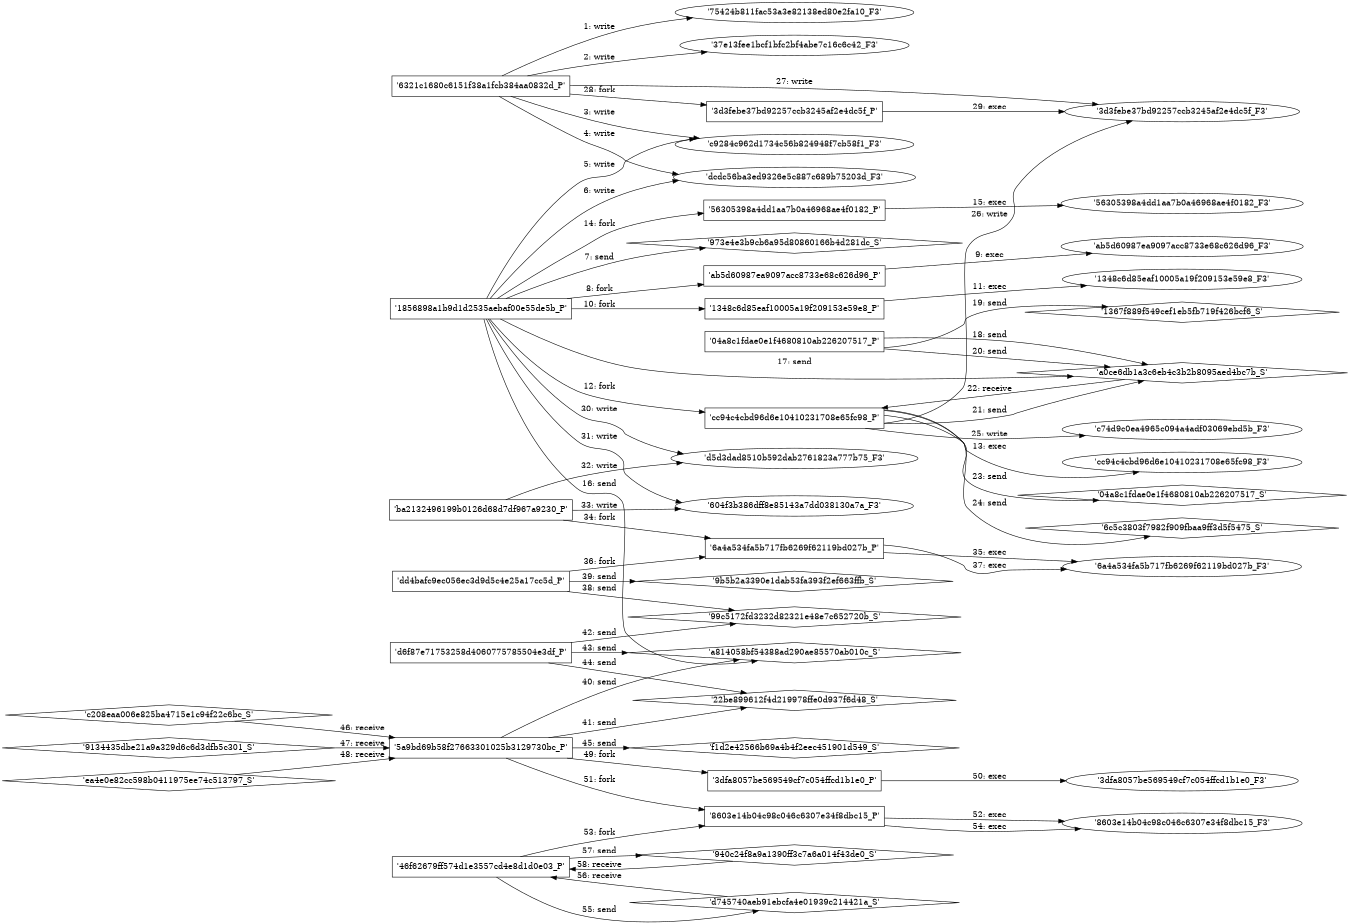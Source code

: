digraph "D:\Learning\Paper\apt\基于CTI的攻击预警\Dataset\攻击图\ASGfromALLCTI\Three suspects extradited to face charges in US.dot" {
rankdir="LR"
size="9"
fixedsize="false"
splines="true"
nodesep=0.3
ranksep=0
fontsize=10
overlap="scalexy"
engine= "neato"
	"'75424b811fac53a3e82138ed80e2fa10_F3'" [node_type=file shape=ellipse]
	"'6321c1680c6151f38a1fcb384aa0832d_P'" [node_type=Process shape=box]
	"'6321c1680c6151f38a1fcb384aa0832d_P'" -> "'75424b811fac53a3e82138ed80e2fa10_F3'" [label="1: write"]
	"'37e13fee1bcf1bfc2bf4abe7c16c6c42_F3'" [node_type=file shape=ellipse]
	"'6321c1680c6151f38a1fcb384aa0832d_P'" [node_type=Process shape=box]
	"'6321c1680c6151f38a1fcb384aa0832d_P'" -> "'37e13fee1bcf1bfc2bf4abe7c16c6c42_F3'" [label="2: write"]
	"'c9284c962d1734c56b824948f7cb58f1_F3'" [node_type=file shape=ellipse]
	"'6321c1680c6151f38a1fcb384aa0832d_P'" [node_type=Process shape=box]
	"'6321c1680c6151f38a1fcb384aa0832d_P'" -> "'c9284c962d1734c56b824948f7cb58f1_F3'" [label="3: write"]
	"'dcdc56ba3ed9326e5c887c689b75203d_F3'" [node_type=file shape=ellipse]
	"'6321c1680c6151f38a1fcb384aa0832d_P'" [node_type=Process shape=box]
	"'6321c1680c6151f38a1fcb384aa0832d_P'" -> "'dcdc56ba3ed9326e5c887c689b75203d_F3'" [label="4: write"]
	"'c9284c962d1734c56b824948f7cb58f1_F3'" [node_type=file shape=ellipse]
	"'1856898a1b9d1d2535aebaf00e55de5b_P'" [node_type=Process shape=box]
	"'1856898a1b9d1d2535aebaf00e55de5b_P'" -> "'c9284c962d1734c56b824948f7cb58f1_F3'" [label="5: write"]
	"'dcdc56ba3ed9326e5c887c689b75203d_F3'" [node_type=file shape=ellipse]
	"'1856898a1b9d1d2535aebaf00e55de5b_P'" [node_type=Process shape=box]
	"'1856898a1b9d1d2535aebaf00e55de5b_P'" -> "'dcdc56ba3ed9326e5c887c689b75203d_F3'" [label="6: write"]
	"'973e4e3b9cb6a95d80860166b4d281dc_S'" [node_type=Socket shape=diamond]
	"'1856898a1b9d1d2535aebaf00e55de5b_P'" [node_type=Process shape=box]
	"'1856898a1b9d1d2535aebaf00e55de5b_P'" -> "'973e4e3b9cb6a95d80860166b4d281dc_S'" [label="7: send"]
	"'1856898a1b9d1d2535aebaf00e55de5b_P'" [node_type=Process shape=box]
	"'ab5d60987ea9097acc8733e68c626d96_P'" [node_type=Process shape=box]
	"'1856898a1b9d1d2535aebaf00e55de5b_P'" -> "'ab5d60987ea9097acc8733e68c626d96_P'" [label="8: fork"]
	"'ab5d60987ea9097acc8733e68c626d96_P'" [node_type=Process shape=box]
	"'ab5d60987ea9097acc8733e68c626d96_F3'" [node_type=File shape=ellipse]
	"'ab5d60987ea9097acc8733e68c626d96_P'" -> "'ab5d60987ea9097acc8733e68c626d96_F3'" [label="9: exec"]
	"'1856898a1b9d1d2535aebaf00e55de5b_P'" [node_type=Process shape=box]
	"'1348c6d85eaf10005a19f209153e59e8_P'" [node_type=Process shape=box]
	"'1856898a1b9d1d2535aebaf00e55de5b_P'" -> "'1348c6d85eaf10005a19f209153e59e8_P'" [label="10: fork"]
	"'1348c6d85eaf10005a19f209153e59e8_P'" [node_type=Process shape=box]
	"'1348c6d85eaf10005a19f209153e59e8_F3'" [node_type=File shape=ellipse]
	"'1348c6d85eaf10005a19f209153e59e8_P'" -> "'1348c6d85eaf10005a19f209153e59e8_F3'" [label="11: exec"]
	"'1856898a1b9d1d2535aebaf00e55de5b_P'" [node_type=Process shape=box]
	"'cc94c4cbd96d6e10410231708e65fc98_P'" [node_type=Process shape=box]
	"'1856898a1b9d1d2535aebaf00e55de5b_P'" -> "'cc94c4cbd96d6e10410231708e65fc98_P'" [label="12: fork"]
	"'cc94c4cbd96d6e10410231708e65fc98_P'" [node_type=Process shape=box]
	"'cc94c4cbd96d6e10410231708e65fc98_F3'" [node_type=File shape=ellipse]
	"'cc94c4cbd96d6e10410231708e65fc98_P'" -> "'cc94c4cbd96d6e10410231708e65fc98_F3'" [label="13: exec"]
	"'1856898a1b9d1d2535aebaf00e55de5b_P'" [node_type=Process shape=box]
	"'56305398a4dd1aa7b0a46968ae4f0182_P'" [node_type=Process shape=box]
	"'1856898a1b9d1d2535aebaf00e55de5b_P'" -> "'56305398a4dd1aa7b0a46968ae4f0182_P'" [label="14: fork"]
	"'56305398a4dd1aa7b0a46968ae4f0182_P'" [node_type=Process shape=box]
	"'56305398a4dd1aa7b0a46968ae4f0182_F3'" [node_type=File shape=ellipse]
	"'56305398a4dd1aa7b0a46968ae4f0182_P'" -> "'56305398a4dd1aa7b0a46968ae4f0182_F3'" [label="15: exec"]
	"'a814058bf54388ad290ae85570ab010c_S'" [node_type=Socket shape=diamond]
	"'1856898a1b9d1d2535aebaf00e55de5b_P'" [node_type=Process shape=box]
	"'1856898a1b9d1d2535aebaf00e55de5b_P'" -> "'a814058bf54388ad290ae85570ab010c_S'" [label="16: send"]
	"'a0ce6db1a3c6eb4c3b2b8095aed4bc7b_S'" [node_type=Socket shape=diamond]
	"'1856898a1b9d1d2535aebaf00e55de5b_P'" [node_type=Process shape=box]
	"'1856898a1b9d1d2535aebaf00e55de5b_P'" -> "'a0ce6db1a3c6eb4c3b2b8095aed4bc7b_S'" [label="17: send"]
	"'a0ce6db1a3c6eb4c3b2b8095aed4bc7b_S'" [node_type=Socket shape=diamond]
	"'04a8c1fdae0e1f4680810ab226207517_P'" [node_type=Process shape=box]
	"'04a8c1fdae0e1f4680810ab226207517_P'" -> "'a0ce6db1a3c6eb4c3b2b8095aed4bc7b_S'" [label="18: send"]
	"'1367f889f549cef1eb5fb719f426bcf6_S'" [node_type=Socket shape=diamond]
	"'04a8c1fdae0e1f4680810ab226207517_P'" [node_type=Process shape=box]
	"'04a8c1fdae0e1f4680810ab226207517_P'" -> "'1367f889f549cef1eb5fb719f426bcf6_S'" [label="19: send"]
	"'a0ce6db1a3c6eb4c3b2b8095aed4bc7b_S'" [node_type=Socket shape=diamond]
	"'04a8c1fdae0e1f4680810ab226207517_P'" [node_type=Process shape=box]
	"'04a8c1fdae0e1f4680810ab226207517_P'" -> "'a0ce6db1a3c6eb4c3b2b8095aed4bc7b_S'" [label="20: send"]
	"'a0ce6db1a3c6eb4c3b2b8095aed4bc7b_S'" [node_type=Socket shape=diamond]
	"'cc94c4cbd96d6e10410231708e65fc98_P'" [node_type=Process shape=box]
	"'cc94c4cbd96d6e10410231708e65fc98_P'" -> "'a0ce6db1a3c6eb4c3b2b8095aed4bc7b_S'" [label="21: send"]
	"'a0ce6db1a3c6eb4c3b2b8095aed4bc7b_S'" -> "'cc94c4cbd96d6e10410231708e65fc98_P'" [label="22: receive"]
	"'04a8c1fdae0e1f4680810ab226207517_S'" [node_type=Socket shape=diamond]
	"'cc94c4cbd96d6e10410231708e65fc98_P'" [node_type=Process shape=box]
	"'cc94c4cbd96d6e10410231708e65fc98_P'" -> "'04a8c1fdae0e1f4680810ab226207517_S'" [label="23: send"]
	"'6c5c3803f7982f909fbaa9ff3d5f5475_S'" [node_type=Socket shape=diamond]
	"'cc94c4cbd96d6e10410231708e65fc98_P'" [node_type=Process shape=box]
	"'cc94c4cbd96d6e10410231708e65fc98_P'" -> "'6c5c3803f7982f909fbaa9ff3d5f5475_S'" [label="24: send"]
	"'c74d9c0ea4965c094a4adf03069ebd5b_F3'" [node_type=file shape=ellipse]
	"'cc94c4cbd96d6e10410231708e65fc98_P'" [node_type=Process shape=box]
	"'cc94c4cbd96d6e10410231708e65fc98_P'" -> "'c74d9c0ea4965c094a4adf03069ebd5b_F3'" [label="25: write"]
	"'3d3febe37bd92257ccb3245af2e4dc5f_F3'" [node_type=file shape=ellipse]
	"'cc94c4cbd96d6e10410231708e65fc98_P'" [node_type=Process shape=box]
	"'cc94c4cbd96d6e10410231708e65fc98_P'" -> "'3d3febe37bd92257ccb3245af2e4dc5f_F3'" [label="26: write"]
	"'3d3febe37bd92257ccb3245af2e4dc5f_F3'" [node_type=file shape=ellipse]
	"'6321c1680c6151f38a1fcb384aa0832d_P'" [node_type=Process shape=box]
	"'6321c1680c6151f38a1fcb384aa0832d_P'" -> "'3d3febe37bd92257ccb3245af2e4dc5f_F3'" [label="27: write"]
	"'6321c1680c6151f38a1fcb384aa0832d_P'" [node_type=Process shape=box]
	"'3d3febe37bd92257ccb3245af2e4dc5f_P'" [node_type=Process shape=box]
	"'6321c1680c6151f38a1fcb384aa0832d_P'" -> "'3d3febe37bd92257ccb3245af2e4dc5f_P'" [label="28: fork"]
	"'3d3febe37bd92257ccb3245af2e4dc5f_P'" [node_type=Process shape=box]
	"'3d3febe37bd92257ccb3245af2e4dc5f_F3'" [node_type=File shape=ellipse]
	"'3d3febe37bd92257ccb3245af2e4dc5f_P'" -> "'3d3febe37bd92257ccb3245af2e4dc5f_F3'" [label="29: exec"]
	"'d5d3dad8510b592dab2761823a777b75_F3'" [node_type=file shape=ellipse]
	"'1856898a1b9d1d2535aebaf00e55de5b_P'" [node_type=Process shape=box]
	"'1856898a1b9d1d2535aebaf00e55de5b_P'" -> "'d5d3dad8510b592dab2761823a777b75_F3'" [label="30: write"]
	"'604f3b386dff8e85143a7dd038130a7a_F3'" [node_type=file shape=ellipse]
	"'1856898a1b9d1d2535aebaf00e55de5b_P'" [node_type=Process shape=box]
	"'1856898a1b9d1d2535aebaf00e55de5b_P'" -> "'604f3b386dff8e85143a7dd038130a7a_F3'" [label="31: write"]
	"'d5d3dad8510b592dab2761823a777b75_F3'" [node_type=file shape=ellipse]
	"'ba2132496199b0126d68d7df967a9230_P'" [node_type=Process shape=box]
	"'ba2132496199b0126d68d7df967a9230_P'" -> "'d5d3dad8510b592dab2761823a777b75_F3'" [label="32: write"]
	"'604f3b386dff8e85143a7dd038130a7a_F3'" [node_type=file shape=ellipse]
	"'ba2132496199b0126d68d7df967a9230_P'" [node_type=Process shape=box]
	"'ba2132496199b0126d68d7df967a9230_P'" -> "'604f3b386dff8e85143a7dd038130a7a_F3'" [label="33: write"]
	"'ba2132496199b0126d68d7df967a9230_P'" [node_type=Process shape=box]
	"'6a4a534fa5b717fb6269f62119bd027b_P'" [node_type=Process shape=box]
	"'ba2132496199b0126d68d7df967a9230_P'" -> "'6a4a534fa5b717fb6269f62119bd027b_P'" [label="34: fork"]
	"'6a4a534fa5b717fb6269f62119bd027b_P'" [node_type=Process shape=box]
	"'6a4a534fa5b717fb6269f62119bd027b_F3'" [node_type=File shape=ellipse]
	"'6a4a534fa5b717fb6269f62119bd027b_P'" -> "'6a4a534fa5b717fb6269f62119bd027b_F3'" [label="35: exec"]
	"'dd4bafc9ec056ec3d9d5c4e25a17cc5d_P'" [node_type=Process shape=box]
	"'6a4a534fa5b717fb6269f62119bd027b_P'" [node_type=Process shape=box]
	"'dd4bafc9ec056ec3d9d5c4e25a17cc5d_P'" -> "'6a4a534fa5b717fb6269f62119bd027b_P'" [label="36: fork"]
	"'6a4a534fa5b717fb6269f62119bd027b_P'" [node_type=Process shape=box]
	"'6a4a534fa5b717fb6269f62119bd027b_F3'" [node_type=File shape=ellipse]
	"'6a4a534fa5b717fb6269f62119bd027b_P'" -> "'6a4a534fa5b717fb6269f62119bd027b_F3'" [label="37: exec"]
	"'99c5172fd3232d82321e48e7c652720b_S'" [node_type=Socket shape=diamond]
	"'dd4bafc9ec056ec3d9d5c4e25a17cc5d_P'" [node_type=Process shape=box]
	"'dd4bafc9ec056ec3d9d5c4e25a17cc5d_P'" -> "'99c5172fd3232d82321e48e7c652720b_S'" [label="38: send"]
	"'9b5b2a3390e1dab53fa393f2ef663ffb_S'" [node_type=Socket shape=diamond]
	"'dd4bafc9ec056ec3d9d5c4e25a17cc5d_P'" [node_type=Process shape=box]
	"'dd4bafc9ec056ec3d9d5c4e25a17cc5d_P'" -> "'9b5b2a3390e1dab53fa393f2ef663ffb_S'" [label="39: send"]
	"'a814058bf54388ad290ae85570ab010c_S'" [node_type=Socket shape=diamond]
	"'5a9bd69b58f27663301025b3129730bc_P'" [node_type=Process shape=box]
	"'5a9bd69b58f27663301025b3129730bc_P'" -> "'a814058bf54388ad290ae85570ab010c_S'" [label="40: send"]
	"'22be899612f4d219978ffe0d937f6d48_S'" [node_type=Socket shape=diamond]
	"'5a9bd69b58f27663301025b3129730bc_P'" [node_type=Process shape=box]
	"'5a9bd69b58f27663301025b3129730bc_P'" -> "'22be899612f4d219978ffe0d937f6d48_S'" [label="41: send"]
	"'99c5172fd3232d82321e48e7c652720b_S'" [node_type=Socket shape=diamond]
	"'d6f87e71753258d4060775785504e3df_P'" [node_type=Process shape=box]
	"'d6f87e71753258d4060775785504e3df_P'" -> "'99c5172fd3232d82321e48e7c652720b_S'" [label="42: send"]
	"'a814058bf54388ad290ae85570ab010c_S'" [node_type=Socket shape=diamond]
	"'d6f87e71753258d4060775785504e3df_P'" [node_type=Process shape=box]
	"'d6f87e71753258d4060775785504e3df_P'" -> "'a814058bf54388ad290ae85570ab010c_S'" [label="43: send"]
	"'22be899612f4d219978ffe0d937f6d48_S'" [node_type=Socket shape=diamond]
	"'d6f87e71753258d4060775785504e3df_P'" [node_type=Process shape=box]
	"'d6f87e71753258d4060775785504e3df_P'" -> "'22be899612f4d219978ffe0d937f6d48_S'" [label="44: send"]
	"'f1d2e42566b69a4b4f2eec451901d549_S'" [node_type=Socket shape=diamond]
	"'5a9bd69b58f27663301025b3129730bc_P'" [node_type=Process shape=box]
	"'5a9bd69b58f27663301025b3129730bc_P'" -> "'f1d2e42566b69a4b4f2eec451901d549_S'" [label="45: send"]
	"'5a9bd69b58f27663301025b3129730bc_P'" [node_type=Process shape=box]
	"'c208eaa006e825ba4715e1c94f22c6bc_S'" [node_type=Socket shape=diamond]
	"'c208eaa006e825ba4715e1c94f22c6bc_S'" -> "'5a9bd69b58f27663301025b3129730bc_P'" [label="46: receive"]
	"'5a9bd69b58f27663301025b3129730bc_P'" [node_type=Process shape=box]
	"'9134435dbe21a9a329d6c6d3dfb5c301_S'" [node_type=Socket shape=diamond]
	"'9134435dbe21a9a329d6c6d3dfb5c301_S'" -> "'5a9bd69b58f27663301025b3129730bc_P'" [label="47: receive"]
	"'5a9bd69b58f27663301025b3129730bc_P'" [node_type=Process shape=box]
	"'ea4e0e82cc598b0411975ee74c513797_S'" [node_type=Socket shape=diamond]
	"'ea4e0e82cc598b0411975ee74c513797_S'" -> "'5a9bd69b58f27663301025b3129730bc_P'" [label="48: receive"]
	"'5a9bd69b58f27663301025b3129730bc_P'" [node_type=Process shape=box]
	"'3dfa8057be569549cf7c054ffcd1b1e0_P'" [node_type=Process shape=box]
	"'5a9bd69b58f27663301025b3129730bc_P'" -> "'3dfa8057be569549cf7c054ffcd1b1e0_P'" [label="49: fork"]
	"'3dfa8057be569549cf7c054ffcd1b1e0_P'" [node_type=Process shape=box]
	"'3dfa8057be569549cf7c054ffcd1b1e0_F3'" [node_type=File shape=ellipse]
	"'3dfa8057be569549cf7c054ffcd1b1e0_P'" -> "'3dfa8057be569549cf7c054ffcd1b1e0_F3'" [label="50: exec"]
	"'5a9bd69b58f27663301025b3129730bc_P'" [node_type=Process shape=box]
	"'8603e14b04c98c046c6307e34f8dbc15_P'" [node_type=Process shape=box]
	"'5a9bd69b58f27663301025b3129730bc_P'" -> "'8603e14b04c98c046c6307e34f8dbc15_P'" [label="51: fork"]
	"'8603e14b04c98c046c6307e34f8dbc15_P'" [node_type=Process shape=box]
	"'8603e14b04c98c046c6307e34f8dbc15_F3'" [node_type=File shape=ellipse]
	"'8603e14b04c98c046c6307e34f8dbc15_P'" -> "'8603e14b04c98c046c6307e34f8dbc15_F3'" [label="52: exec"]
	"'46f62679ff574d1e3557cd4e8d1d0e03_P'" [node_type=Process shape=box]
	"'8603e14b04c98c046c6307e34f8dbc15_P'" [node_type=Process shape=box]
	"'46f62679ff574d1e3557cd4e8d1d0e03_P'" -> "'8603e14b04c98c046c6307e34f8dbc15_P'" [label="53: fork"]
	"'8603e14b04c98c046c6307e34f8dbc15_P'" [node_type=Process shape=box]
	"'8603e14b04c98c046c6307e34f8dbc15_F3'" [node_type=File shape=ellipse]
	"'8603e14b04c98c046c6307e34f8dbc15_P'" -> "'8603e14b04c98c046c6307e34f8dbc15_F3'" [label="54: exec"]
	"'d745740aeb91ebcfa4e01939c214421a_S'" [node_type=Socket shape=diamond]
	"'46f62679ff574d1e3557cd4e8d1d0e03_P'" [node_type=Process shape=box]
	"'46f62679ff574d1e3557cd4e8d1d0e03_P'" -> "'d745740aeb91ebcfa4e01939c214421a_S'" [label="55: send"]
	"'d745740aeb91ebcfa4e01939c214421a_S'" -> "'46f62679ff574d1e3557cd4e8d1d0e03_P'" [label="56: receive"]
	"'940c24f8a9a1390ff3c7a6a014f43de0_S'" [node_type=Socket shape=diamond]
	"'46f62679ff574d1e3557cd4e8d1d0e03_P'" [node_type=Process shape=box]
	"'46f62679ff574d1e3557cd4e8d1d0e03_P'" -> "'940c24f8a9a1390ff3c7a6a014f43de0_S'" [label="57: send"]
	"'940c24f8a9a1390ff3c7a6a014f43de0_S'" -> "'46f62679ff574d1e3557cd4e8d1d0e03_P'" [label="58: receive"]
}

